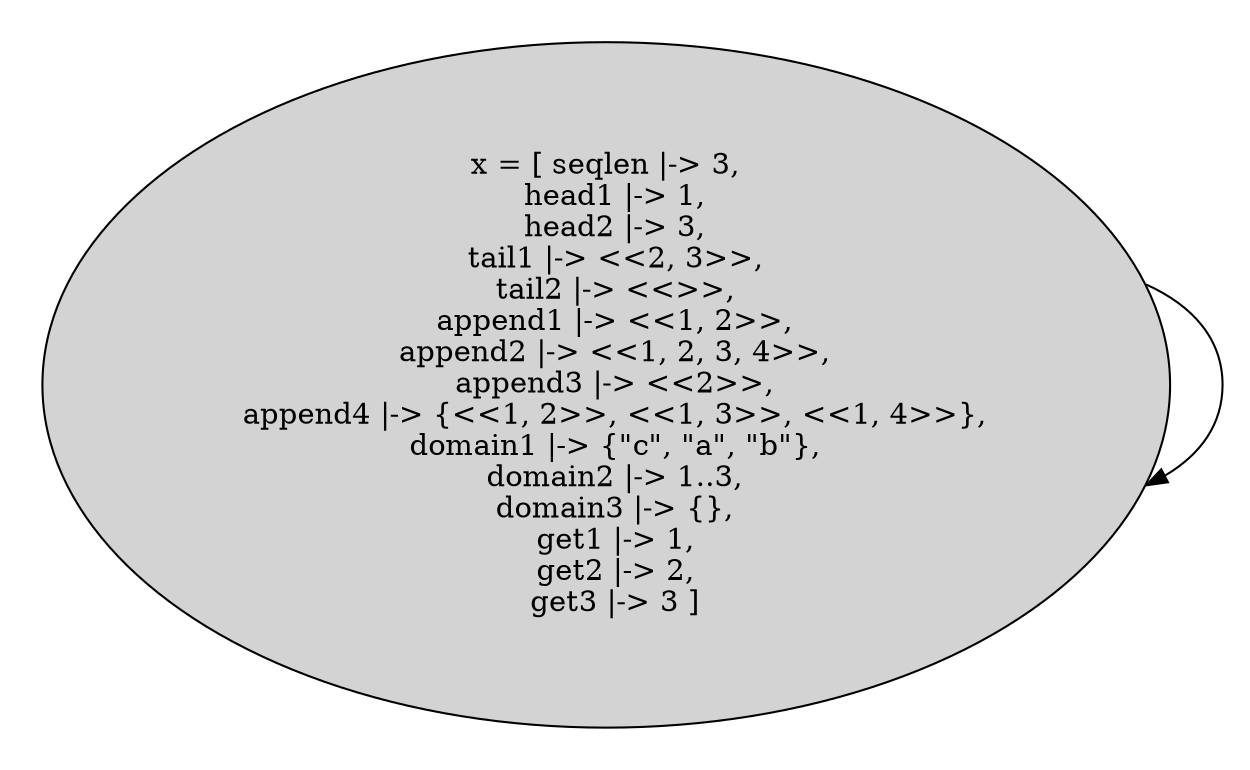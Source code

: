 strict digraph DiskGraph {
nodesep=0.35;
subgraph cluster_graph {
color="white";
7623645382437179022 [label="x = [ seqlen |-> 3,\n  head1 |-> 1,\n  head2 |-> 3,\n  tail1 |-> <<2, 3>>,\n  tail2 |-> <<>>,\n  append1 |-> <<1, 2>>,\n  append2 |-> <<1, 2, 3, 4>>,\n  append3 |-> <<2>>,\n  append4 |-> {<<1, 2>>, <<1, 3>>, <<1, 4>>},\n  domain1 |-> {\"c\", \"a\", \"b\"},\n  domain2 |-> 1..3,\n  domain3 |-> {},\n  get1 |-> 1,\n  get2 |-> 2,\n  get3 |-> 3 ]",style = filled]
7623645382437179022 -> 7623645382437179022 [label="",color="black",fontcolor="black"];
{rank = same; 7623645382437179022;}
}
}